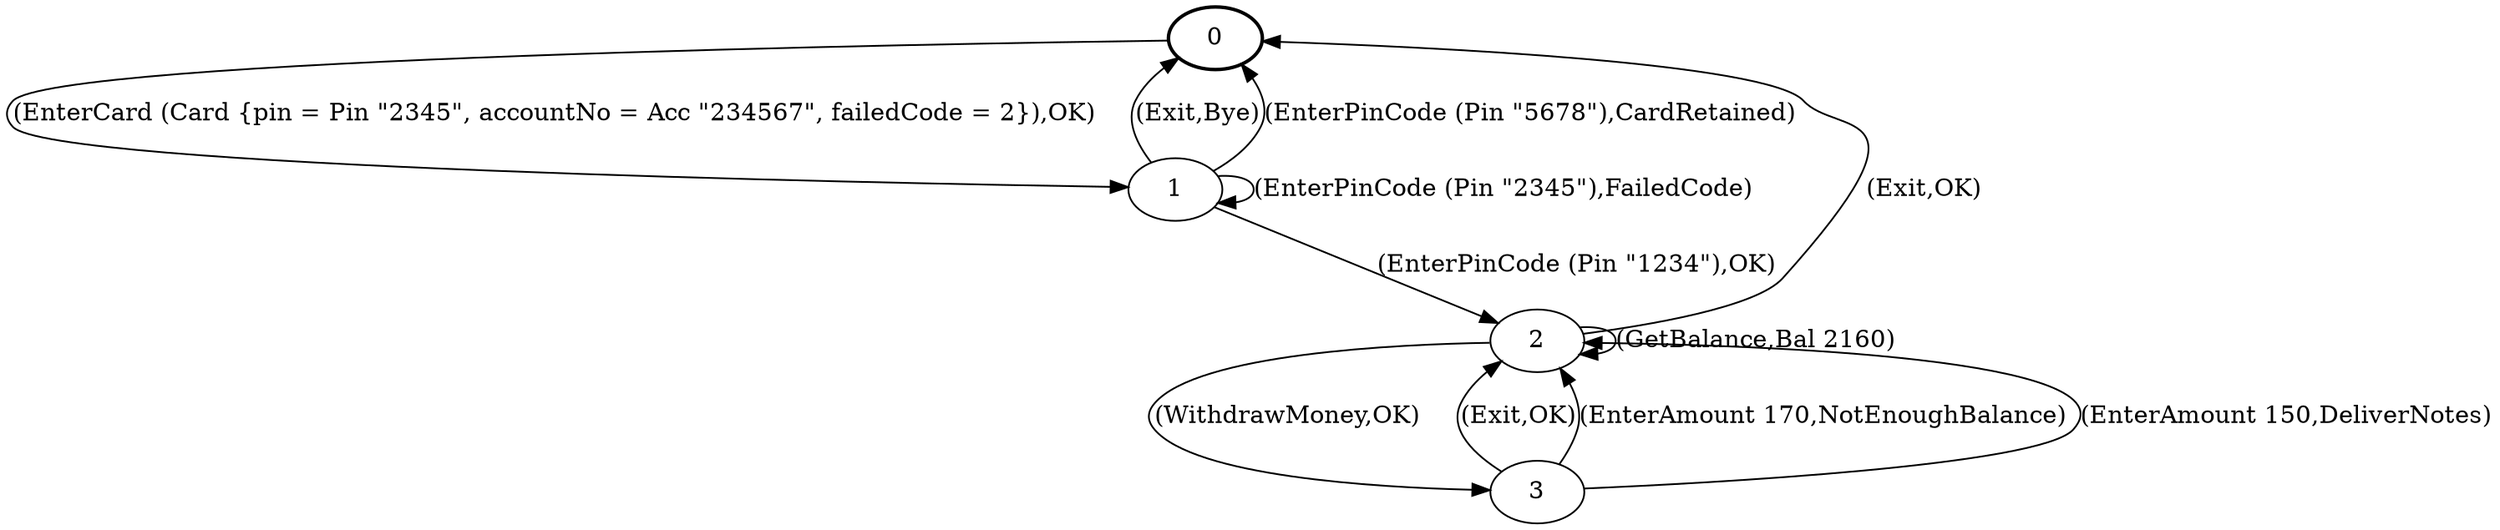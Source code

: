 digraph {
graph [center=true];
0 [style=bold];
1;
2;
3;
0 -> 1 [label="(EnterCard (Card {pin = Pin \"2345\", accountNo = Acc \"234567\", failedCode = 2}),OK)"];
1 -> 2 [label="(EnterPinCode (Pin \"1234\"),OK)"];
1 -> 0 [label="(Exit,Bye)"];
1 -> 0 [label="(EnterPinCode (Pin \"5678\"),CardRetained)"];
1 -> 1 [label="(EnterPinCode (Pin \"2345\"),FailedCode)"];
2 -> 3 [label="(WithdrawMoney,OK)"];
2 -> 0 [label="(Exit,OK)"];
2 -> 2 [label="(GetBalance,Bal 2160)"];
3 -> 2 [label="(Exit,OK)"];
3 -> 2 [label="(EnterAmount 170,NotEnoughBalance)"];
3 -> 2 [label="(EnterAmount 150,DeliverNotes)"];
}